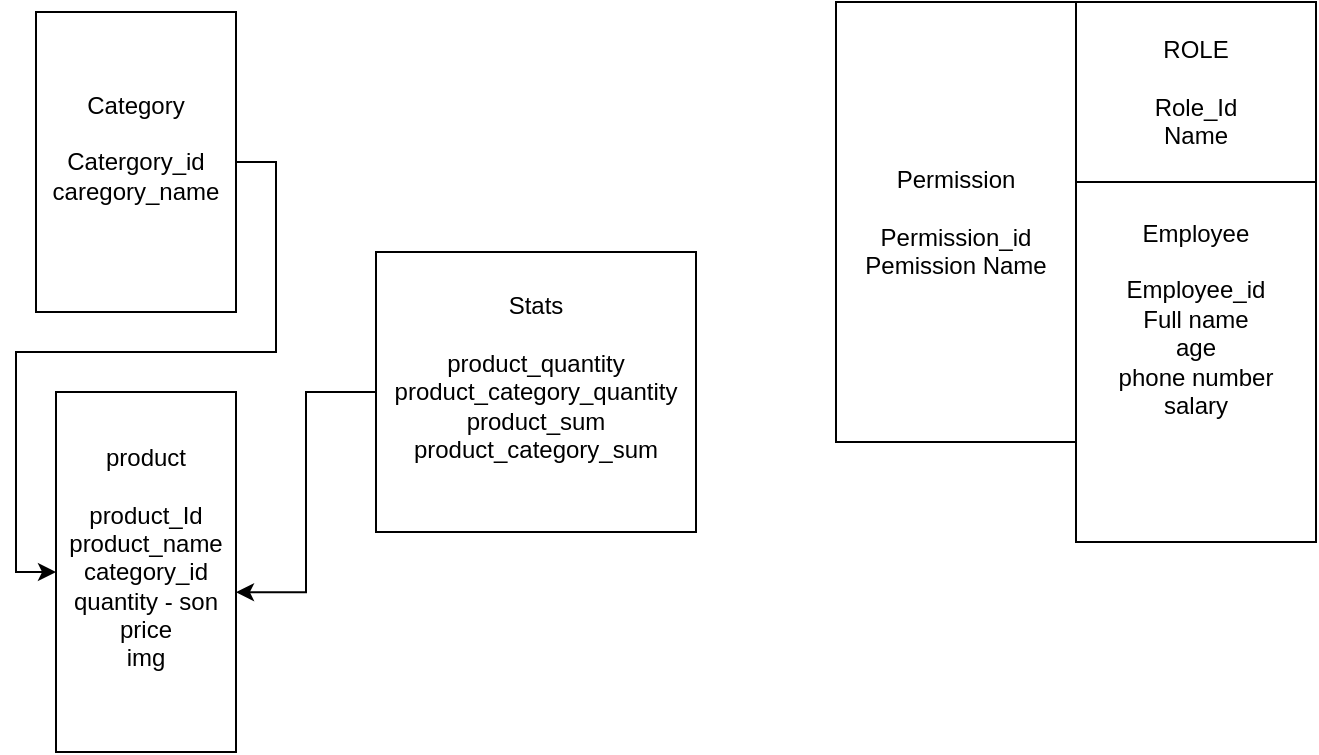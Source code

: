 <mxfile version="24.0.0" type="github">
  <diagram name="Page-1" id="jh1fKFOcZe9OwH0CIHgL">
    <mxGraphModel dx="1050" dy="522" grid="1" gridSize="10" guides="1" tooltips="1" connect="1" arrows="1" fold="1" page="1" pageScale="1" pageWidth="850" pageHeight="1100" math="0" shadow="0">
      <root>
        <mxCell id="0" />
        <mxCell id="1" parent="0" />
        <mxCell id="UZcGgsPrMFJg8tXiB4H0-1" value="product&lt;div&gt;&lt;div&gt;&lt;br&gt;product_Id&lt;div&gt;product_name&lt;/div&gt;&lt;div&gt;category_id&lt;/div&gt;&lt;div&gt;quantity - son&lt;/div&gt;&lt;div&gt;price&lt;/div&gt;&lt;div&gt;img&lt;/div&gt;&lt;div&gt;&lt;br&gt;&lt;/div&gt;&lt;/div&gt;&lt;/div&gt;" style="rounded=0;whiteSpace=wrap;html=1;" parent="1" vertex="1">
          <mxGeometry x="220" y="470" width="90" height="180" as="geometry" />
        </mxCell>
        <mxCell id="UZcGgsPrMFJg8tXiB4H0-10" style="edgeStyle=orthogonalEdgeStyle;rounded=0;orthogonalLoop=1;jettySize=auto;html=1;exitX=1;exitY=0.5;exitDx=0;exitDy=0;entryX=0;entryY=0.5;entryDx=0;entryDy=0;" parent="1" source="UZcGgsPrMFJg8tXiB4H0-3" target="UZcGgsPrMFJg8tXiB4H0-1" edge="1">
          <mxGeometry relative="1" as="geometry" />
        </mxCell>
        <mxCell id="UZcGgsPrMFJg8tXiB4H0-3" value="Category&lt;br&gt;&lt;br&gt;Catergory_id&lt;div&gt;caregory_name&lt;/div&gt;&lt;div&gt;&lt;br&gt;&lt;/div&gt;" style="rounded=0;whiteSpace=wrap;html=1;" parent="1" vertex="1">
          <mxGeometry x="210" y="280" width="100" height="150" as="geometry" />
        </mxCell>
        <mxCell id="UZcGgsPrMFJg8tXiB4H0-12" value="&lt;div&gt;ROLE&lt;/div&gt;&lt;div&gt;&lt;br&gt;&lt;/div&gt;Role_Id&lt;div&gt;Name&lt;/div&gt;" style="rounded=0;whiteSpace=wrap;html=1;" parent="1" vertex="1">
          <mxGeometry x="730" y="275" width="120" height="90" as="geometry" />
        </mxCell>
        <mxCell id="UZcGgsPrMFJg8tXiB4H0-16" value="Employee&lt;div&gt;&lt;br&gt;&lt;/div&gt;&lt;div&gt;Employee_id&lt;/div&gt;&lt;div&gt;Full name&lt;br&gt;age&lt;/div&gt;&lt;div&gt;phone number&lt;/div&gt;&lt;div&gt;salary&lt;/div&gt;&lt;div&gt;&lt;br&gt;&lt;/div&gt;&lt;div&gt;&lt;br&gt;&lt;/div&gt;&lt;div&gt;&lt;br&gt;&lt;/div&gt;" style="rounded=0;whiteSpace=wrap;html=1;" parent="1" vertex="1">
          <mxGeometry x="730" y="365" width="120" height="180" as="geometry" />
        </mxCell>
        <mxCell id="AOhggQjFDFaAq5eLw-q_-1" value="Permission&lt;div&gt;&lt;br&gt;&lt;/div&gt;&lt;div&gt;Permission_id&lt;/div&gt;&lt;div&gt;Pemission Name&lt;/div&gt;" style="rounded=0;whiteSpace=wrap;html=1;" parent="1" vertex="1">
          <mxGeometry x="610" y="275" width="120" height="220" as="geometry" />
        </mxCell>
        <mxCell id="AOhggQjFDFaAq5eLw-q_-2" value="Stats&lt;div&gt;&lt;br&gt;&lt;/div&gt;&lt;div&gt;product_quantity&lt;/div&gt;&lt;div&gt;product_category_quantity&lt;/div&gt;&lt;div&gt;product_sum&lt;br&gt;product_category_sum&lt;/div&gt;&lt;div&gt;&lt;br&gt;&lt;/div&gt;" style="rounded=0;whiteSpace=wrap;html=1;" parent="1" vertex="1">
          <mxGeometry x="380" y="400" width="160" height="140" as="geometry" />
        </mxCell>
        <mxCell id="YejqDU4EoYzefef10kqk-1" style="edgeStyle=orthogonalEdgeStyle;rounded=0;orthogonalLoop=1;jettySize=auto;html=1;entryX=1;entryY=0.556;entryDx=0;entryDy=0;entryPerimeter=0;" edge="1" parent="1" source="AOhggQjFDFaAq5eLw-q_-2" target="UZcGgsPrMFJg8tXiB4H0-1">
          <mxGeometry relative="1" as="geometry" />
        </mxCell>
      </root>
    </mxGraphModel>
  </diagram>
</mxfile>
